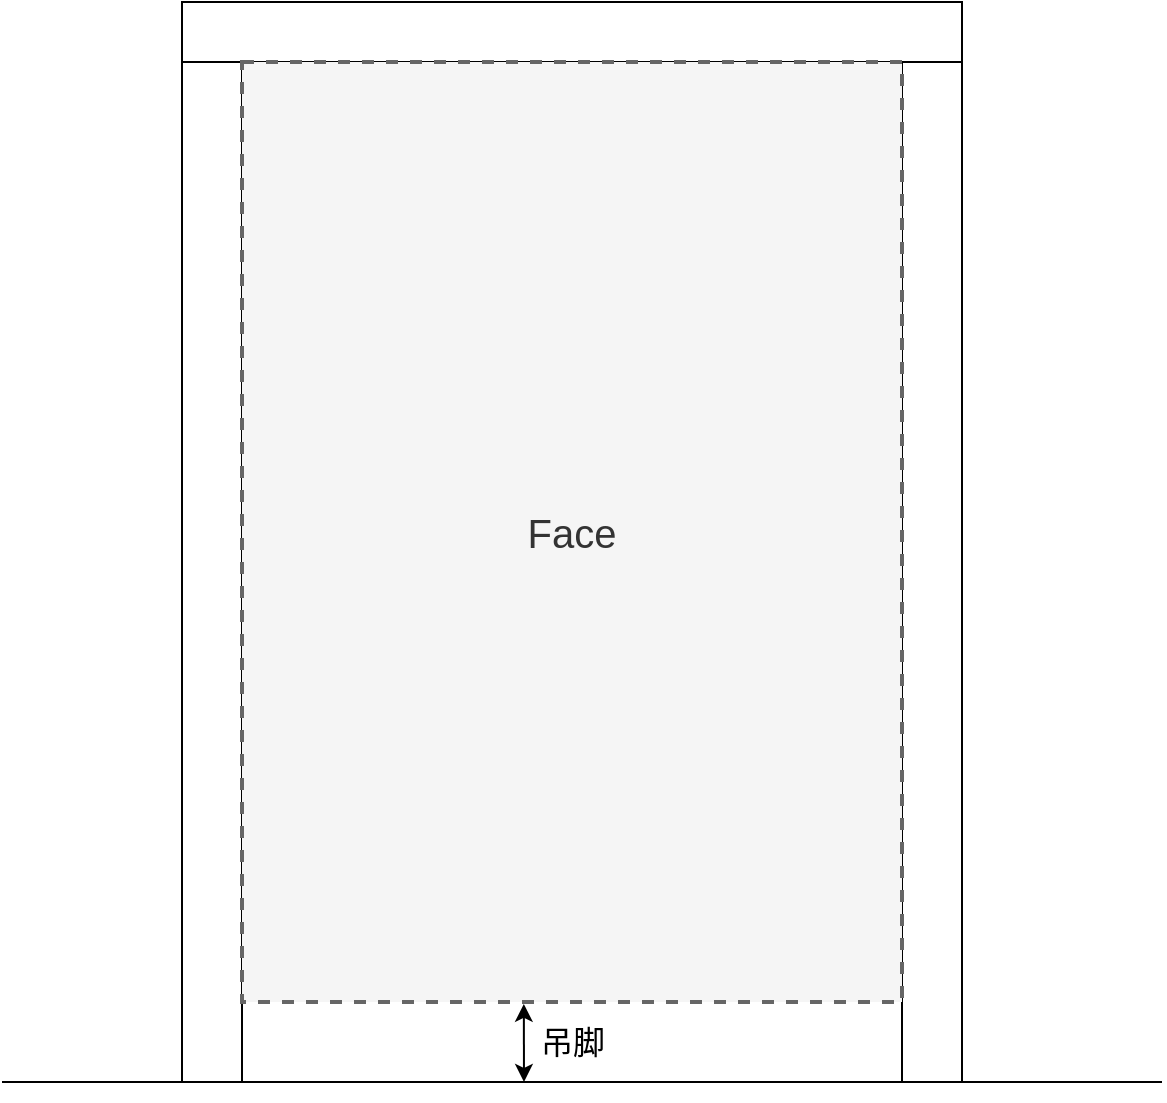 <mxfile version="13.8.9-1" type="github">
  <diagram id="A2X3Ym9N8bFuqVT1jhuG" name="Page-1">
    <mxGraphModel dx="1426" dy="771" grid="1" gridSize="10" guides="1" tooltips="1" connect="1" arrows="1" fold="1" page="1" pageScale="1" pageWidth="827" pageHeight="1169" math="0" shadow="0">
      <root>
        <mxCell id="0" />
        <mxCell id="1" parent="0" />
        <mxCell id="bW1z0DSRC-lEDZSt9oNP-1" value="" style="rounded=0;whiteSpace=wrap;html=1;" vertex="1" parent="1">
          <mxGeometry x="230" y="140" width="390" height="30" as="geometry" />
        </mxCell>
        <mxCell id="bW1z0DSRC-lEDZSt9oNP-2" value="" style="rounded=0;whiteSpace=wrap;html=1;" vertex="1" parent="1">
          <mxGeometry x="230" y="170" width="30" height="510" as="geometry" />
        </mxCell>
        <mxCell id="bW1z0DSRC-lEDZSt9oNP-3" value="" style="rounded=0;whiteSpace=wrap;html=1;" vertex="1" parent="1">
          <mxGeometry x="590" y="170" width="30" height="510" as="geometry" />
        </mxCell>
        <mxCell id="bW1z0DSRC-lEDZSt9oNP-5" value="" style="endArrow=none;html=1;" edge="1" parent="1">
          <mxGeometry width="50" height="50" relative="1" as="geometry">
            <mxPoint x="140" y="680" as="sourcePoint" />
            <mxPoint x="720" y="680" as="targetPoint" />
          </mxGeometry>
        </mxCell>
        <mxCell id="bW1z0DSRC-lEDZSt9oNP-7" value="&lt;font style=&quot;font-size: 20px&quot;&gt;Face&lt;/font&gt;" style="rounded=0;whiteSpace=wrap;html=1;fillColor=#f5f5f5;strokeColor=#666666;fontColor=#333333;dashed=1;strokeWidth=2;" vertex="1" parent="1">
          <mxGeometry x="260" y="170" width="330" height="470" as="geometry" />
        </mxCell>
        <mxCell id="bW1z0DSRC-lEDZSt9oNP-8" value="" style="endArrow=classic;startArrow=classic;html=1;entryX=0.527;entryY=1.002;entryDx=0;entryDy=0;entryPerimeter=0;" edge="1" parent="1">
          <mxGeometry width="50" height="50" relative="1" as="geometry">
            <mxPoint x="401" y="680" as="sourcePoint" />
            <mxPoint x="400.91" y="640.94" as="targetPoint" />
          </mxGeometry>
        </mxCell>
        <mxCell id="bW1z0DSRC-lEDZSt9oNP-10" value="吊脚" style="edgeLabel;html=1;align=center;verticalAlign=middle;resizable=0;points=[];fontSize=16;" vertex="1" connectable="0" parent="bW1z0DSRC-lEDZSt9oNP-8">
          <mxGeometry x="0.024" y="-2" relative="1" as="geometry">
            <mxPoint x="22.05" as="offset" />
          </mxGeometry>
        </mxCell>
      </root>
    </mxGraphModel>
  </diagram>
</mxfile>
